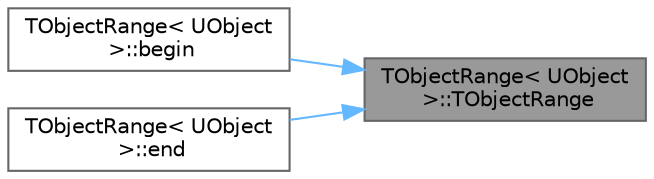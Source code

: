 digraph "TObjectRange&lt; UObject &gt;::TObjectRange"
{
 // INTERACTIVE_SVG=YES
 // LATEX_PDF_SIZE
  bgcolor="transparent";
  edge [fontname=Helvetica,fontsize=10,labelfontname=Helvetica,labelfontsize=10];
  node [fontname=Helvetica,fontsize=10,shape=box,height=0.2,width=0.4];
  rankdir="RL";
  Node1 [id="Node000001",label="TObjectRange\< UObject\l \>::TObjectRange",height=0.2,width=0.4,color="gray40", fillcolor="grey60", style="filled", fontcolor="black",tooltip=" "];
  Node1 -> Node2 [id="edge1_Node000001_Node000002",dir="back",color="steelblue1",style="solid",tooltip=" "];
  Node2 [id="Node000002",label="TObjectRange\< UObject\l \>::begin",height=0.2,width=0.4,color="grey40", fillcolor="white", style="filled",URL="$d2/d2b/structTObjectRange_3_01UObject_01_4.html#a1cd099095ddf05a4c7d15754aa19045d",tooltip=" "];
  Node1 -> Node3 [id="edge2_Node000001_Node000003",dir="back",color="steelblue1",style="solid",tooltip=" "];
  Node3 [id="Node000003",label="TObjectRange\< UObject\l \>::end",height=0.2,width=0.4,color="grey40", fillcolor="white", style="filled",URL="$d2/d2b/structTObjectRange_3_01UObject_01_4.html#af589f610aa31dd34c326b640994a34a8",tooltip=" "];
}
